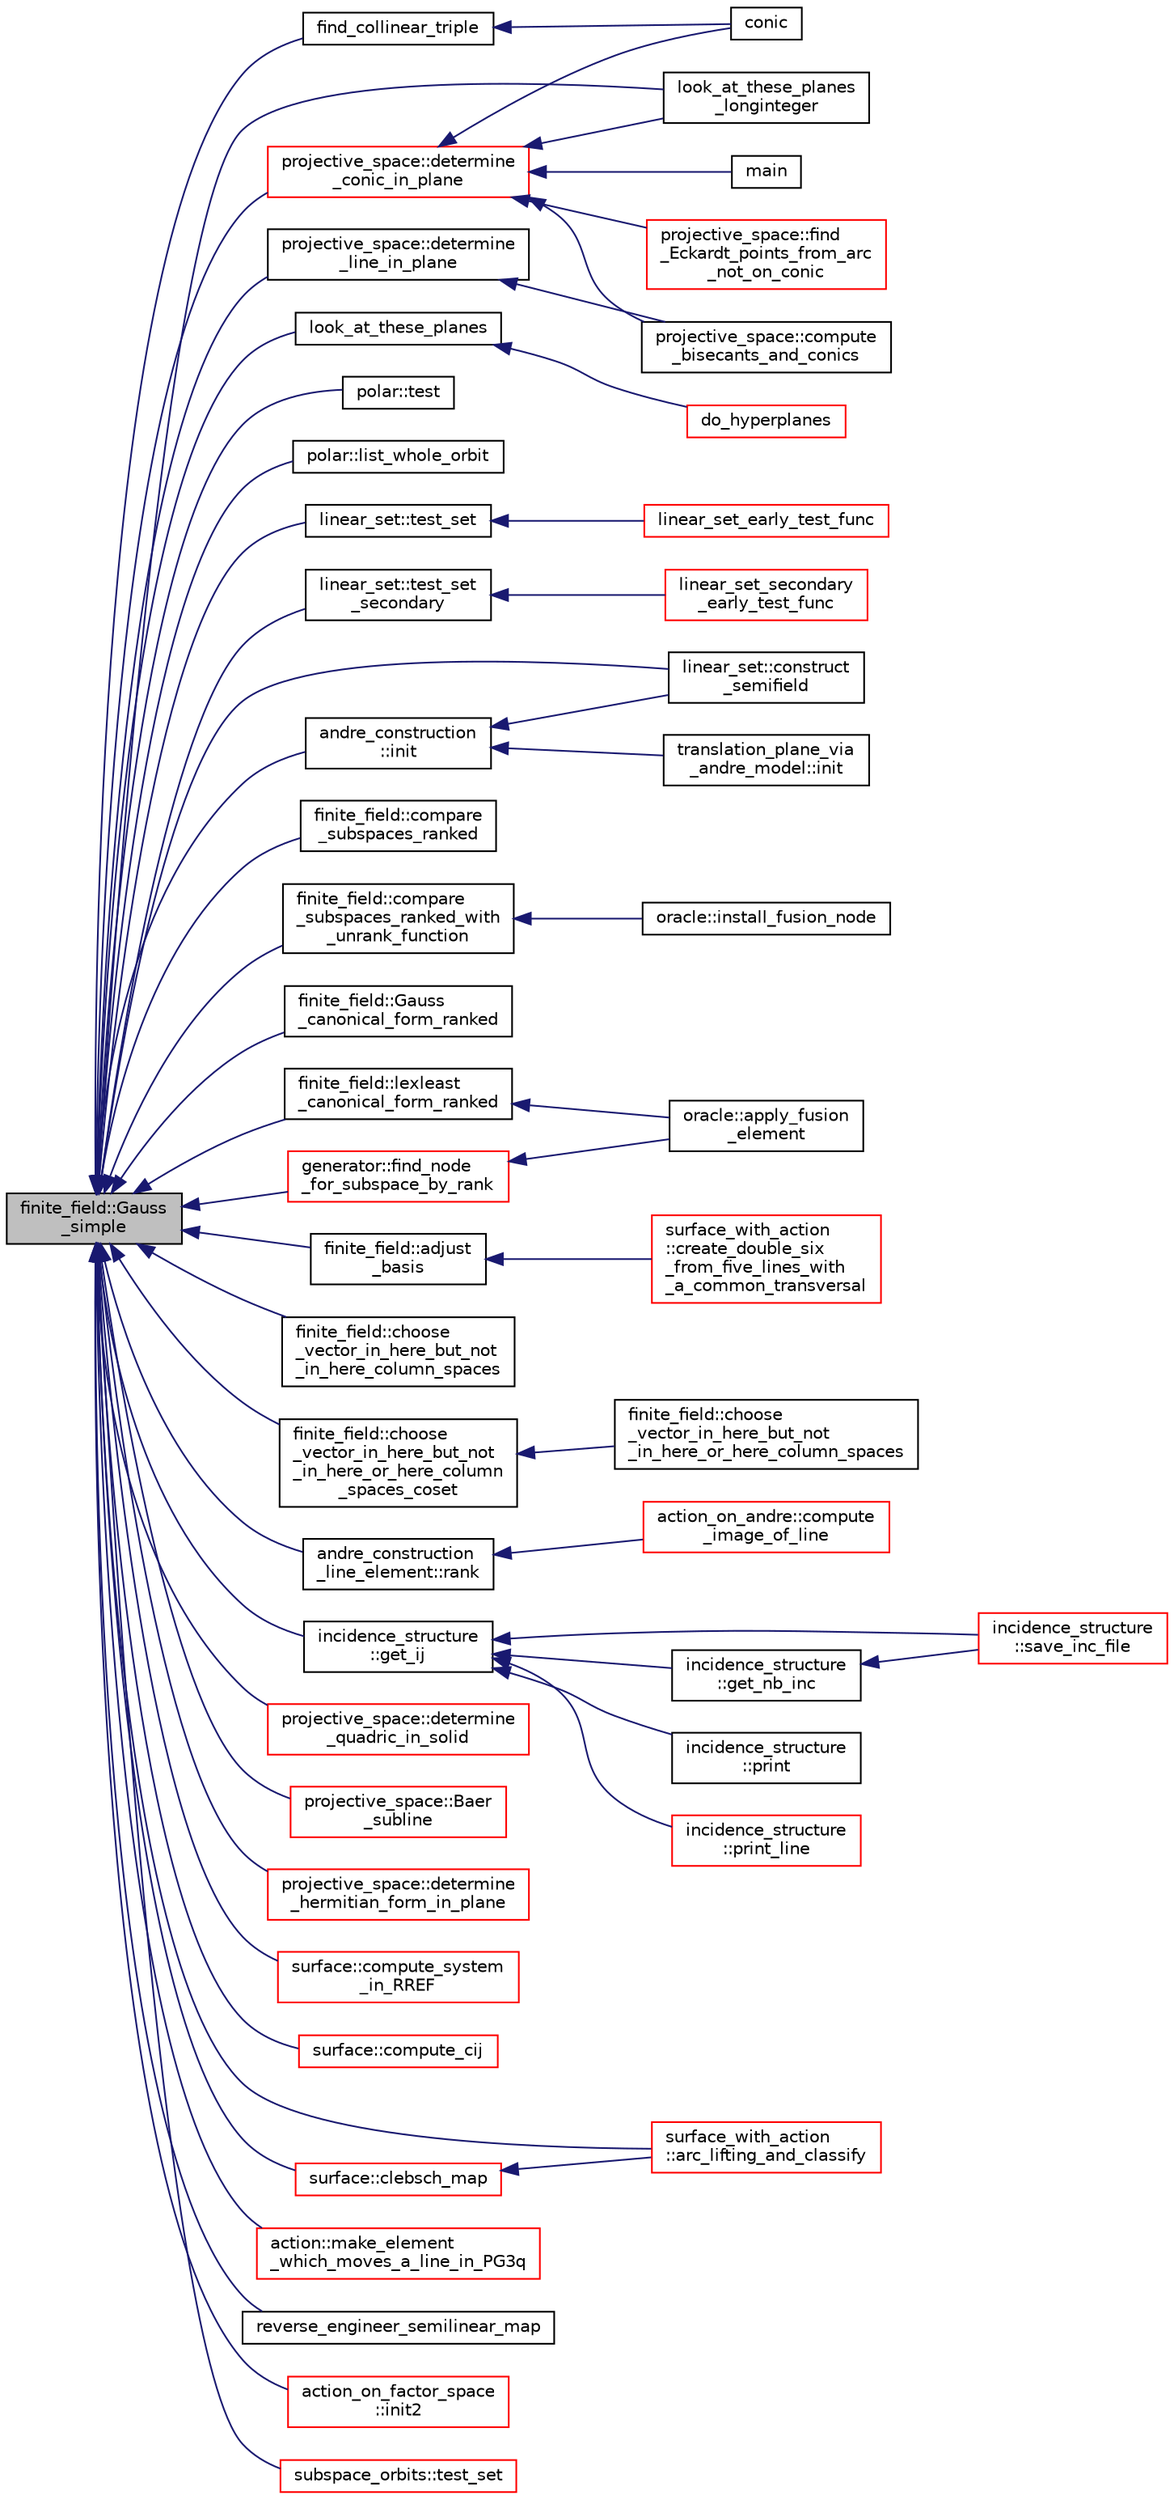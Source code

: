 digraph "finite_field::Gauss_simple"
{
  edge [fontname="Helvetica",fontsize="10",labelfontname="Helvetica",labelfontsize="10"];
  node [fontname="Helvetica",fontsize="10",shape=record];
  rankdir="LR";
  Node4318 [label="finite_field::Gauss\l_simple",height=0.2,width=0.4,color="black", fillcolor="grey75", style="filled", fontcolor="black"];
  Node4318 -> Node4319 [dir="back",color="midnightblue",fontsize="10",style="solid",fontname="Helvetica"];
  Node4319 [label="find_collinear_triple",height=0.2,width=0.4,color="black", fillcolor="white", style="filled",URL="$d4/de8/conic_8_c.html#aba2738ae81f937c578b3555827ebf416"];
  Node4319 -> Node4320 [dir="back",color="midnightblue",fontsize="10",style="solid",fontname="Helvetica"];
  Node4320 [label="conic",height=0.2,width=0.4,color="black", fillcolor="white", style="filled",URL="$d4/de8/conic_8_c.html#a96def9474b981a9d5831a9b48d85d652"];
  Node4318 -> Node4321 [dir="back",color="midnightblue",fontsize="10",style="solid",fontname="Helvetica"];
  Node4321 [label="look_at_these_planes\l_longinteger",height=0.2,width=0.4,color="black", fillcolor="white", style="filled",URL="$da/d90/analyze_8_c.html#ae230005122bb89f7409f5937134b73bf"];
  Node4318 -> Node4322 [dir="back",color="midnightblue",fontsize="10",style="solid",fontname="Helvetica"];
  Node4322 [label="look_at_these_planes",height=0.2,width=0.4,color="black", fillcolor="white", style="filled",URL="$da/d90/analyze_8_c.html#ad8b441870dbb818ee03042aa51a3cd09"];
  Node4322 -> Node4323 [dir="back",color="midnightblue",fontsize="10",style="solid",fontname="Helvetica"];
  Node4323 [label="do_hyperplanes",height=0.2,width=0.4,color="red", fillcolor="white", style="filled",URL="$da/d90/analyze_8_c.html#a1b317d157223e79e4363fcaee69de3dc"];
  Node4318 -> Node4326 [dir="back",color="midnightblue",fontsize="10",style="solid",fontname="Helvetica"];
  Node4326 [label="polar::test",height=0.2,width=0.4,color="black", fillcolor="white", style="filled",URL="$da/d1c/classpolar.html#a572e42f92cd6a03dc1b12a1371024958"];
  Node4318 -> Node4327 [dir="back",color="midnightblue",fontsize="10",style="solid",fontname="Helvetica"];
  Node4327 [label="polar::list_whole_orbit",height=0.2,width=0.4,color="black", fillcolor="white", style="filled",URL="$da/d1c/classpolar.html#a26f04b7c75e45604ab772931ed2916fd"];
  Node4318 -> Node4328 [dir="back",color="midnightblue",fontsize="10",style="solid",fontname="Helvetica"];
  Node4328 [label="linear_set::test_set",height=0.2,width=0.4,color="black", fillcolor="white", style="filled",URL="$dd/d86/classlinear__set.html#a97889354edd601521757f8ae6fc1ee36"];
  Node4328 -> Node4329 [dir="back",color="midnightblue",fontsize="10",style="solid",fontname="Helvetica"];
  Node4329 [label="linear_set_early_test_func",height=0.2,width=0.4,color="red", fillcolor="white", style="filled",URL="$d7/dea/linear__set_8h.html#a1ef4e3af78068bd4c49bf7d1509cf936"];
  Node4318 -> Node4331 [dir="back",color="midnightblue",fontsize="10",style="solid",fontname="Helvetica"];
  Node4331 [label="linear_set::test_set\l_secondary",height=0.2,width=0.4,color="black", fillcolor="white", style="filled",URL="$dd/d86/classlinear__set.html#ad0b62cd593ae6cf8061a5f77c7d2ac07"];
  Node4331 -> Node4332 [dir="back",color="midnightblue",fontsize="10",style="solid",fontname="Helvetica"];
  Node4332 [label="linear_set_secondary\l_early_test_func",height=0.2,width=0.4,color="red", fillcolor="white", style="filled",URL="$d7/dea/linear__set_8h.html#a18952a27859ea38d664fcaa5eda899d3"];
  Node4318 -> Node4337 [dir="back",color="midnightblue",fontsize="10",style="solid",fontname="Helvetica"];
  Node4337 [label="linear_set::construct\l_semifield",height=0.2,width=0.4,color="black", fillcolor="white", style="filled",URL="$dd/d86/classlinear__set.html#ab54b164771526ae8d687751aa2d1a9ce"];
  Node4318 -> Node4338 [dir="back",color="midnightblue",fontsize="10",style="solid",fontname="Helvetica"];
  Node4338 [label="finite_field::compare\l_subspaces_ranked",height=0.2,width=0.4,color="black", fillcolor="white", style="filled",URL="$df/d5a/classfinite__field.html#afa75b644f7925a53d6943788ee30b9cd"];
  Node4318 -> Node4339 [dir="back",color="midnightblue",fontsize="10",style="solid",fontname="Helvetica"];
  Node4339 [label="finite_field::compare\l_subspaces_ranked_with\l_unrank_function",height=0.2,width=0.4,color="black", fillcolor="white", style="filled",URL="$df/d5a/classfinite__field.html#a081fbd0558d32f8258e086c62f6ca1c5"];
  Node4339 -> Node4340 [dir="back",color="midnightblue",fontsize="10",style="solid",fontname="Helvetica"];
  Node4340 [label="oracle::install_fusion_node",height=0.2,width=0.4,color="black", fillcolor="white", style="filled",URL="$d7/da7/classoracle.html#a8375f717ccaea657f03f4d03fa68a9a2"];
  Node4318 -> Node4341 [dir="back",color="midnightblue",fontsize="10",style="solid",fontname="Helvetica"];
  Node4341 [label="finite_field::Gauss\l_canonical_form_ranked",height=0.2,width=0.4,color="black", fillcolor="white", style="filled",URL="$df/d5a/classfinite__field.html#a029a33b16ccf7b6f95bb5691ca71dc47"];
  Node4318 -> Node4342 [dir="back",color="midnightblue",fontsize="10",style="solid",fontname="Helvetica"];
  Node4342 [label="finite_field::lexleast\l_canonical_form_ranked",height=0.2,width=0.4,color="black", fillcolor="white", style="filled",URL="$df/d5a/classfinite__field.html#ab8e13483ea5f9f7350c6aa799a169901"];
  Node4342 -> Node4343 [dir="back",color="midnightblue",fontsize="10",style="solid",fontname="Helvetica"];
  Node4343 [label="oracle::apply_fusion\l_element",height=0.2,width=0.4,color="black", fillcolor="white", style="filled",URL="$d7/da7/classoracle.html#a934dc7bfa4c5ad2086ce7c63de5ba536"];
  Node4318 -> Node4344 [dir="back",color="midnightblue",fontsize="10",style="solid",fontname="Helvetica"];
  Node4344 [label="finite_field::adjust\l_basis",height=0.2,width=0.4,color="black", fillcolor="white", style="filled",URL="$df/d5a/classfinite__field.html#a0c88772c704cf766ce8b758ab6cc1886"];
  Node4344 -> Node4345 [dir="back",color="midnightblue",fontsize="10",style="solid",fontname="Helvetica"];
  Node4345 [label="surface_with_action\l::create_double_six\l_from_five_lines_with\l_a_common_transversal",height=0.2,width=0.4,color="red", fillcolor="white", style="filled",URL="$d8/df9/classsurface__with__action.html#a870db90931112560e814493c70f768ab"];
  Node4318 -> Node4350 [dir="back",color="midnightblue",fontsize="10",style="solid",fontname="Helvetica"];
  Node4350 [label="finite_field::choose\l_vector_in_here_but_not\l_in_here_column_spaces",height=0.2,width=0.4,color="black", fillcolor="white", style="filled",URL="$df/d5a/classfinite__field.html#adf1923d761b85aa159ebadb9cce64fea"];
  Node4318 -> Node4351 [dir="back",color="midnightblue",fontsize="10",style="solid",fontname="Helvetica"];
  Node4351 [label="finite_field::choose\l_vector_in_here_but_not\l_in_here_or_here_column\l_spaces_coset",height=0.2,width=0.4,color="black", fillcolor="white", style="filled",URL="$df/d5a/classfinite__field.html#abc76e2467c736517b652ca6eb8e1bb83"];
  Node4351 -> Node4352 [dir="back",color="midnightblue",fontsize="10",style="solid",fontname="Helvetica"];
  Node4352 [label="finite_field::choose\l_vector_in_here_but_not\l_in_here_or_here_column_spaces",height=0.2,width=0.4,color="black", fillcolor="white", style="filled",URL="$df/d5a/classfinite__field.html#a688e9d56f73ca63e74692747ab55f621"];
  Node4318 -> Node4353 [dir="back",color="midnightblue",fontsize="10",style="solid",fontname="Helvetica"];
  Node4353 [label="andre_construction\l::init",height=0.2,width=0.4,color="black", fillcolor="white", style="filled",URL="$d2/d32/classandre__construction.html#a8e763c87474e64d559a1dd2aa7971a4a"];
  Node4353 -> Node4337 [dir="back",color="midnightblue",fontsize="10",style="solid",fontname="Helvetica"];
  Node4353 -> Node4354 [dir="back",color="midnightblue",fontsize="10",style="solid",fontname="Helvetica"];
  Node4354 [label="translation_plane_via\l_andre_model::init",height=0.2,width=0.4,color="black", fillcolor="white", style="filled",URL="$d1/dcc/classtranslation__plane__via__andre__model.html#adb424599de168ade331979a9218ee07b"];
  Node4318 -> Node4355 [dir="back",color="midnightblue",fontsize="10",style="solid",fontname="Helvetica"];
  Node4355 [label="andre_construction\l_line_element::rank",height=0.2,width=0.4,color="black", fillcolor="white", style="filled",URL="$d6/de0/classandre__construction__line__element.html#ab2920079fa51c95a3e245a7f1a70ae66"];
  Node4355 -> Node4356 [dir="back",color="midnightblue",fontsize="10",style="solid",fontname="Helvetica"];
  Node4356 [label="action_on_andre::compute\l_image_of_line",height=0.2,width=0.4,color="red", fillcolor="white", style="filled",URL="$da/d32/classaction__on__andre.html#a0d19fcc32c95cc25a160d0fdb56ed6c5"];
  Node4318 -> Node4560 [dir="back",color="midnightblue",fontsize="10",style="solid",fontname="Helvetica"];
  Node4560 [label="incidence_structure\l::get_ij",height=0.2,width=0.4,color="black", fillcolor="white", style="filled",URL="$da/d8a/classincidence__structure.html#a5ee9b327bdd0c2714cadff040a4c4678"];
  Node4560 -> Node4561 [dir="back",color="midnightblue",fontsize="10",style="solid",fontname="Helvetica"];
  Node4561 [label="incidence_structure\l::get_nb_inc",height=0.2,width=0.4,color="black", fillcolor="white", style="filled",URL="$da/d8a/classincidence__structure.html#acdc1d5ce64ece8aefa6bcc7656ed932c"];
  Node4561 -> Node4562 [dir="back",color="midnightblue",fontsize="10",style="solid",fontname="Helvetica"];
  Node4562 [label="incidence_structure\l::save_inc_file",height=0.2,width=0.4,color="red", fillcolor="white", style="filled",URL="$da/d8a/classincidence__structure.html#a4fd15671d6a99a4cae34a24e3c0b7705"];
  Node4560 -> Node4562 [dir="back",color="midnightblue",fontsize="10",style="solid",fontname="Helvetica"];
  Node4560 -> Node4570 [dir="back",color="midnightblue",fontsize="10",style="solid",fontname="Helvetica"];
  Node4570 [label="incidence_structure\l::print",height=0.2,width=0.4,color="black", fillcolor="white", style="filled",URL="$da/d8a/classincidence__structure.html#a3f2a71302ef03e37de0654794e2a2c1a"];
  Node4560 -> Node4571 [dir="back",color="midnightblue",fontsize="10",style="solid",fontname="Helvetica"];
  Node4571 [label="incidence_structure\l::print_line",height=0.2,width=0.4,color="red", fillcolor="white", style="filled",URL="$da/d8a/classincidence__structure.html#ae76fdf2cf39ba776ed86b0b910d7746a"];
  Node4318 -> Node4578 [dir="back",color="midnightblue",fontsize="10",style="solid",fontname="Helvetica"];
  Node4578 [label="projective_space::determine\l_line_in_plane",height=0.2,width=0.4,color="black", fillcolor="white", style="filled",URL="$d2/d17/classprojective__space.html#ae7e8e26c331028d5996f7dc4b6a1d7b2"];
  Node4578 -> Node4579 [dir="back",color="midnightblue",fontsize="10",style="solid",fontname="Helvetica"];
  Node4579 [label="projective_space::compute\l_bisecants_and_conics",height=0.2,width=0.4,color="black", fillcolor="white", style="filled",URL="$d2/d17/classprojective__space.html#ac91b6a0aba755991c572d8d00b4b8560"];
  Node4318 -> Node4580 [dir="back",color="midnightblue",fontsize="10",style="solid",fontname="Helvetica"];
  Node4580 [label="projective_space::determine\l_conic_in_plane",height=0.2,width=0.4,color="red", fillcolor="white", style="filled",URL="$d2/d17/classprojective__space.html#ad37dfe343cac13cc6c90e1fabf77ce14"];
  Node4580 -> Node4320 [dir="back",color="midnightblue",fontsize="10",style="solid",fontname="Helvetica"];
  Node4580 -> Node4321 [dir="back",color="midnightblue",fontsize="10",style="solid",fontname="Helvetica"];
  Node4580 -> Node4581 [dir="back",color="midnightblue",fontsize="10",style="solid",fontname="Helvetica"];
  Node4581 [label="main",height=0.2,width=0.4,color="black", fillcolor="white", style="filled",URL="$de/d27/determine__conic_8_c.html#a3c04138a5bfe5d72780bb7e82a18e627"];
  Node4580 -> Node4579 [dir="back",color="midnightblue",fontsize="10",style="solid",fontname="Helvetica"];
  Node4580 -> Node4582 [dir="back",color="midnightblue",fontsize="10",style="solid",fontname="Helvetica"];
  Node4582 [label="projective_space::find\l_Eckardt_points_from_arc\l_not_on_conic",height=0.2,width=0.4,color="red", fillcolor="white", style="filled",URL="$d2/d17/classprojective__space.html#a3b4fbef8fbbeee1af542b6f7c969ed79"];
  Node4318 -> Node4598 [dir="back",color="midnightblue",fontsize="10",style="solid",fontname="Helvetica"];
  Node4598 [label="projective_space::determine\l_quadric_in_solid",height=0.2,width=0.4,color="red", fillcolor="white", style="filled",URL="$d2/d17/classprojective__space.html#ae8af1e9ad085a0bfb9233967b3a4a8a0"];
  Node4318 -> Node4600 [dir="back",color="midnightblue",fontsize="10",style="solid",fontname="Helvetica"];
  Node4600 [label="projective_space::Baer\l_subline",height=0.2,width=0.4,color="red", fillcolor="white", style="filled",URL="$d2/d17/classprojective__space.html#a7a49e87d5fede7d6264dccca3aa3b8fa"];
  Node4318 -> Node4605 [dir="back",color="midnightblue",fontsize="10",style="solid",fontname="Helvetica"];
  Node4605 [label="projective_space::determine\l_hermitian_form_in_plane",height=0.2,width=0.4,color="red", fillcolor="white", style="filled",URL="$d2/d17/classprojective__space.html#a20267bad9f354993ddc8b1c36220a874"];
  Node4318 -> Node4606 [dir="back",color="midnightblue",fontsize="10",style="solid",fontname="Helvetica"];
  Node4606 [label="surface::compute_system\l_in_RREF",height=0.2,width=0.4,color="red", fillcolor="white", style="filled",URL="$d5/d88/classsurface.html#ac9feb8f85c4de01b183428fdbd874e71"];
  Node4318 -> Node4626 [dir="back",color="midnightblue",fontsize="10",style="solid",fontname="Helvetica"];
  Node4626 [label="surface::compute_cij",height=0.2,width=0.4,color="red", fillcolor="white", style="filled",URL="$d5/d88/classsurface.html#af0252079b6ee1d7d1aa97514ab1f2650"];
  Node4318 -> Node4631 [dir="back",color="midnightblue",fontsize="10",style="solid",fontname="Helvetica"];
  Node4631 [label="surface::clebsch_map",height=0.2,width=0.4,color="red", fillcolor="white", style="filled",URL="$d5/d88/classsurface.html#ab69c3741436f4346b54e86e5d65118ca"];
  Node4631 -> Node4589 [dir="back",color="midnightblue",fontsize="10",style="solid",fontname="Helvetica"];
  Node4589 [label="surface_with_action\l::arc_lifting_and_classify",height=0.2,width=0.4,color="red", fillcolor="white", style="filled",URL="$d8/df9/classsurface__with__action.html#a62a3948f830c59e09ef94937650a07a4"];
  Node4318 -> Node4633 [dir="back",color="midnightblue",fontsize="10",style="solid",fontname="Helvetica"];
  Node4633 [label="action::make_element\l_which_moves_a_line_in_PG3q",height=0.2,width=0.4,color="red", fillcolor="white", style="filled",URL="$d2/d86/classaction.html#a926b90c3aafacbf77ffd99d50a8408cb"];
  Node4318 -> Node4639 [dir="back",color="midnightblue",fontsize="10",style="solid",fontname="Helvetica"];
  Node4639 [label="reverse_engineer_semilinear_map",height=0.2,width=0.4,color="black", fillcolor="white", style="filled",URL="$dc/dd4/group__actions_8h.html#ab746dde308059893cd75074a5d21a60d"];
  Node4318 -> Node4640 [dir="back",color="midnightblue",fontsize="10",style="solid",fontname="Helvetica"];
  Node4640 [label="action_on_factor_space\l::init2",height=0.2,width=0.4,color="red", fillcolor="white", style="filled",URL="$d5/d25/classaction__on__factor__space.html#a19f5ed00bc68f67dd5bd331ff958df16"];
  Node4318 -> Node4647 [dir="back",color="midnightblue",fontsize="10",style="solid",fontname="Helvetica"];
  Node4647 [label="generator::find_node\l_for_subspace_by_rank",height=0.2,width=0.4,color="red", fillcolor="white", style="filled",URL="$d7/d73/classgenerator.html#ad118a5102c2f16c7bed14ee432fe70b2"];
  Node4647 -> Node4343 [dir="back",color="midnightblue",fontsize="10",style="solid",fontname="Helvetica"];
  Node4318 -> Node4589 [dir="back",color="midnightblue",fontsize="10",style="solid",fontname="Helvetica"];
  Node4318 -> Node4677 [dir="back",color="midnightblue",fontsize="10",style="solid",fontname="Helvetica"];
  Node4677 [label="subspace_orbits::test_set",height=0.2,width=0.4,color="red", fillcolor="white", style="filled",URL="$d2/d9f/classsubspace__orbits.html#a31ec857a81db70159ff826c5a4da7c4e"];
}
